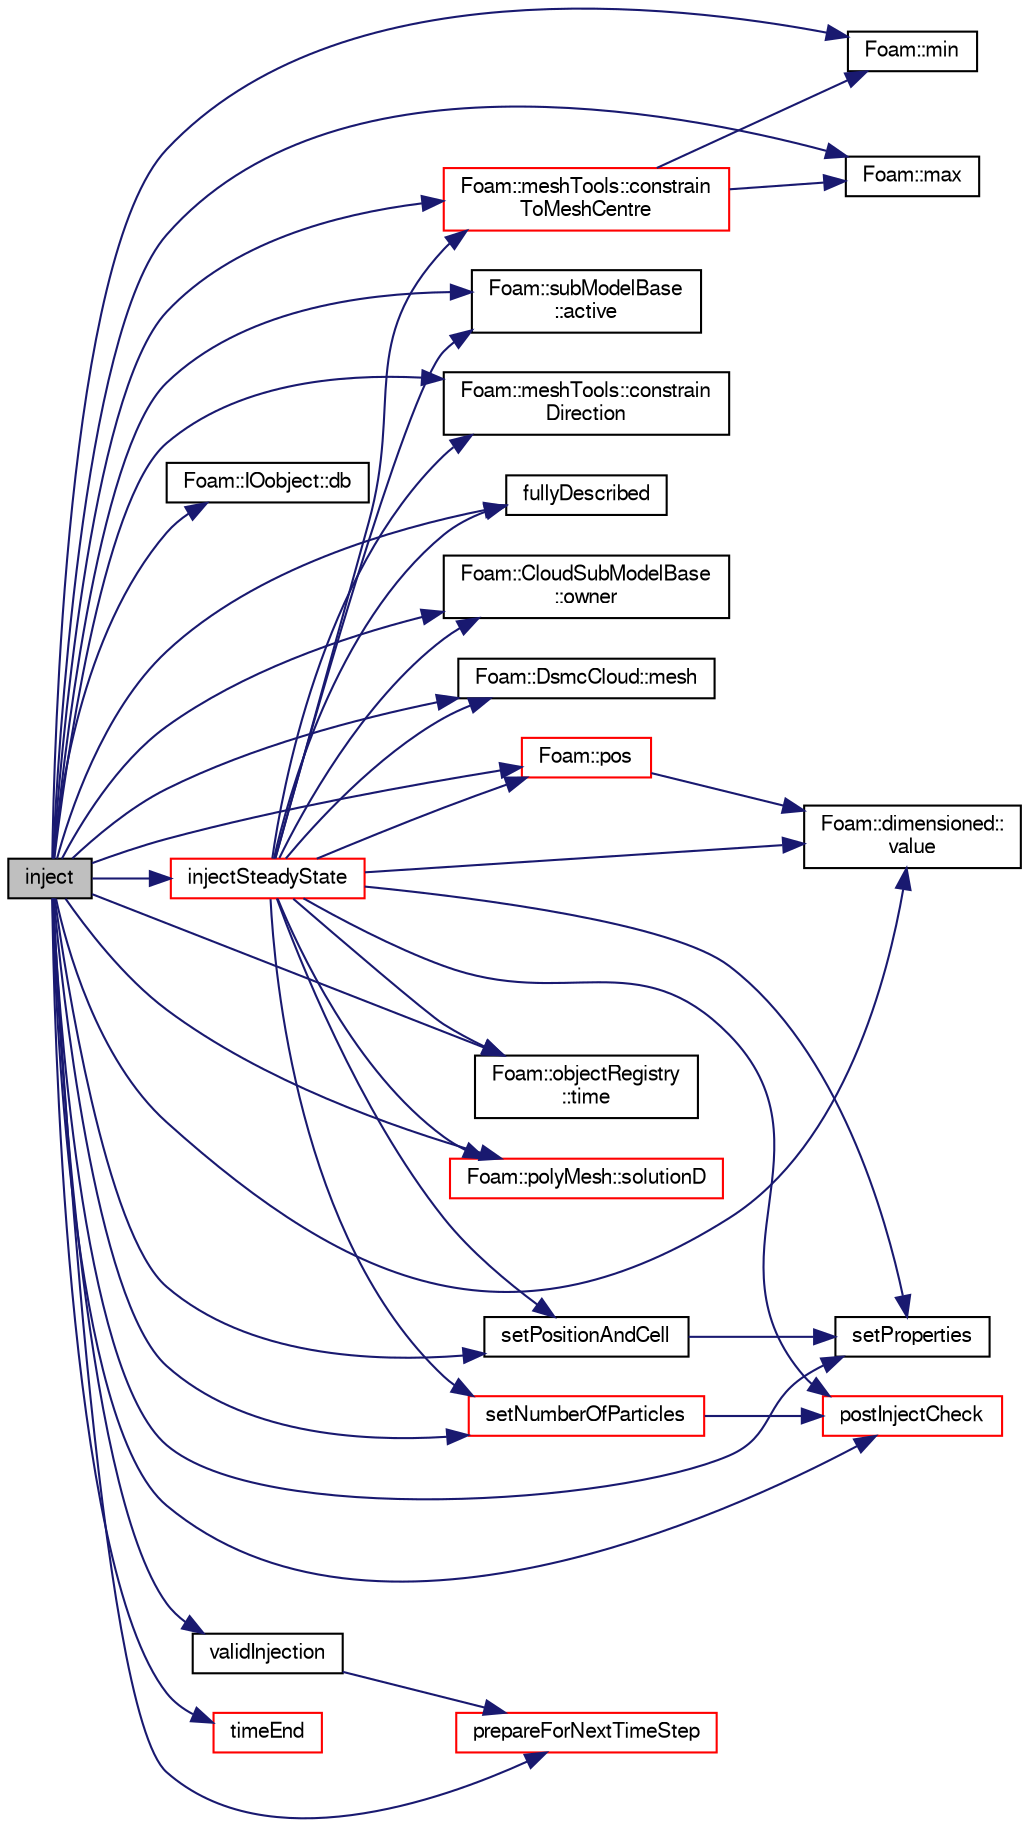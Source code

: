 digraph "inject"
{
  bgcolor="transparent";
  edge [fontname="FreeSans",fontsize="10",labelfontname="FreeSans",labelfontsize="10"];
  node [fontname="FreeSans",fontsize="10",shape=record];
  rankdir="LR";
  Node1473 [label="inject",height=0.2,width=0.4,color="black", fillcolor="grey75", style="filled", fontcolor="black"];
  Node1473 -> Node1474 [color="midnightblue",fontsize="10",style="solid",fontname="FreeSans"];
  Node1474 [label="Foam::subModelBase\l::active",height=0.2,width=0.4,color="black",URL="$a28266.html#ad9735e23cb0888fb98e1c5893aecff7e",tooltip="Return the model &#39;active&#39; status - default active = true. "];
  Node1473 -> Node1475 [color="midnightblue",fontsize="10",style="solid",fontname="FreeSans"];
  Node1475 [label="Foam::meshTools::constrain\lDirection",height=0.2,width=0.4,color="black",URL="$a21153.html#a05919d3e656fa4d04e9c3918d5b01b24",tooltip="Set the constrained components of directions/velocity to zero. "];
  Node1473 -> Node1476 [color="midnightblue",fontsize="10",style="solid",fontname="FreeSans"];
  Node1476 [label="Foam::meshTools::constrain\lToMeshCentre",height=0.2,width=0.4,color="red",URL="$a21153.html#a26700ec74f3fbbdd3e210599cbaf2073",tooltip="Set the constrained components of position to mesh centre. "];
  Node1476 -> Node1479 [color="midnightblue",fontsize="10",style="solid",fontname="FreeSans"];
  Node1479 [label="Foam::min",height=0.2,width=0.4,color="black",URL="$a21124.html#a253e112ad2d56d96230ff39ea7f442dc"];
  Node1476 -> Node1604 [color="midnightblue",fontsize="10",style="solid",fontname="FreeSans"];
  Node1604 [label="Foam::max",height=0.2,width=0.4,color="black",URL="$a21124.html#ac993e906cf2774ae77e666bc24e81733"];
  Node1473 -> Node1484 [color="midnightblue",fontsize="10",style="solid",fontname="FreeSans"];
  Node1484 [label="Foam::IOobject::db",height=0.2,width=0.4,color="black",URL="$a26142.html#a65cc75d9f80b1df5c3184fb2274a97f1",tooltip="Return the local objectRegistry. "];
  Node1473 -> Node1631 [color="midnightblue",fontsize="10",style="solid",fontname="FreeSans"];
  Node1631 [label="fullyDescribed",height=0.2,width=0.4,color="black",URL="$a24074.html#af4fb99083ed1d810af7074f440cb0aa2",tooltip="Flag to identify whether model fully describes the parcel. "];
  Node1473 -> Node1632 [color="midnightblue",fontsize="10",style="solid",fontname="FreeSans"];
  Node1632 [label="injectSteadyState",height=0.2,width=0.4,color="red",URL="$a24074.html#a9c90fd504e4159250942be6d20db9095",tooltip="Main injection loop - steady-state. "];
  Node1632 -> Node1474 [color="midnightblue",fontsize="10",style="solid",fontname="FreeSans"];
  Node1632 -> Node1633 [color="midnightblue",fontsize="10",style="solid",fontname="FreeSans"];
  Node1633 [label="Foam::CloudSubModelBase\l::owner",height=0.2,width=0.4,color="black",URL="$a24006.html#abb03c5d71075ad48d4502d4db33ab05a",tooltip="Return const access to the owner cloud. "];
  Node1632 -> Node1634 [color="midnightblue",fontsize="10",style="solid",fontname="FreeSans"];
  Node1634 [label="Foam::DsmcCloud::mesh",height=0.2,width=0.4,color="black",URL="$a23686.html#acb31d92d519d673eae6328d85d16fa52",tooltip="Return refernce to the mesh. "];
  Node1632 -> Node1636 [color="midnightblue",fontsize="10",style="solid",fontname="FreeSans"];
  Node1636 [label="Foam::objectRegistry\l::time",height=0.2,width=0.4,color="black",URL="$a26326.html#a0d94096809fe3376b29a2a29ca11bb18",tooltip="Return time. "];
  Node1632 -> Node1581 [color="midnightblue",fontsize="10",style="solid",fontname="FreeSans"];
  Node1581 [label="Foam::dimensioned::\lvalue",height=0.2,width=0.4,color="black",URL="$a26366.html#a7948200a26c85fc3a83ffa510a91d668",tooltip="Return const reference to value. "];
  Node1632 -> Node1639 [color="midnightblue",fontsize="10",style="solid",fontname="FreeSans"];
  Node1639 [label="Foam::pos",height=0.2,width=0.4,color="red",URL="$a21124.html#a09a190b59f3d01b258bca0fa964a6212"];
  Node1639 -> Node1581 [color="midnightblue",fontsize="10",style="solid",fontname="FreeSans"];
  Node1632 -> Node1640 [color="midnightblue",fontsize="10",style="solid",fontname="FreeSans"];
  Node1640 [label="setPositionAndCell",height=0.2,width=0.4,color="black",URL="$a24074.html#aad46d52ac65ec9617ddd76b06e2bc670",tooltip="Set the injection position and owner cell, tetFace and tetPt. "];
  Node1640 -> Node1641 [color="midnightblue",fontsize="10",style="solid",fontname="FreeSans"];
  Node1641 [label="setProperties",height=0.2,width=0.4,color="black",URL="$a24074.html#a7f496938535f42dcec7cafb2239899e0",tooltip="Set the parcel properties. "];
  Node1632 -> Node1476 [color="midnightblue",fontsize="10",style="solid",fontname="FreeSans"];
  Node1632 -> Node1641 [color="midnightblue",fontsize="10",style="solid",fontname="FreeSans"];
  Node1632 -> Node1631 [color="midnightblue",fontsize="10",style="solid",fontname="FreeSans"];
  Node1632 -> Node1475 [color="midnightblue",fontsize="10",style="solid",fontname="FreeSans"];
  Node1632 -> Node1493 [color="midnightblue",fontsize="10",style="solid",fontname="FreeSans"];
  Node1493 [label="Foam::polyMesh::solutionD",height=0.2,width=0.4,color="red",URL="$a27410.html#af5da6fe74943b72776ccb80f07b4b84b",tooltip="Return the vector of solved-for directions in mesh. "];
  Node1632 -> Node1642 [color="midnightblue",fontsize="10",style="solid",fontname="FreeSans"];
  Node1642 [label="setNumberOfParticles",height=0.2,width=0.4,color="red",URL="$a24074.html#a50d527210ab32e5c250fd6d77804d2f4",tooltip="Set number of particles to inject given parcel properties. "];
  Node1642 -> Node1647 [color="midnightblue",fontsize="10",style="solid",fontname="FreeSans"];
  Node1647 [label="postInjectCheck",height=0.2,width=0.4,color="red",URL="$a24074.html#af4560e3886dd843472e7f8f0e8f8e33d",tooltip="Post injection checks. "];
  Node1632 -> Node1647 [color="midnightblue",fontsize="10",style="solid",fontname="FreeSans"];
  Node1473 -> Node1604 [color="midnightblue",fontsize="10",style="solid",fontname="FreeSans"];
  Node1473 -> Node1634 [color="midnightblue",fontsize="10",style="solid",fontname="FreeSans"];
  Node1473 -> Node1479 [color="midnightblue",fontsize="10",style="solid",fontname="FreeSans"];
  Node1473 -> Node1633 [color="midnightblue",fontsize="10",style="solid",fontname="FreeSans"];
  Node1473 -> Node1639 [color="midnightblue",fontsize="10",style="solid",fontname="FreeSans"];
  Node1473 -> Node1647 [color="midnightblue",fontsize="10",style="solid",fontname="FreeSans"];
  Node1473 -> Node1653 [color="midnightblue",fontsize="10",style="solid",fontname="FreeSans"];
  Node1653 [label="prepareForNextTimeStep",height=0.2,width=0.4,color="red",URL="$a24074.html#a0726459c9d46022422d21dffbeab6fe4",tooltip="Determine properties for next time step/injection interval. "];
  Node1473 -> Node1642 [color="midnightblue",fontsize="10",style="solid",fontname="FreeSans"];
  Node1473 -> Node1640 [color="midnightblue",fontsize="10",style="solid",fontname="FreeSans"];
  Node1473 -> Node1641 [color="midnightblue",fontsize="10",style="solid",fontname="FreeSans"];
  Node1473 -> Node1493 [color="midnightblue",fontsize="10",style="solid",fontname="FreeSans"];
  Node1473 -> Node1636 [color="midnightblue",fontsize="10",style="solid",fontname="FreeSans"];
  Node1473 -> Node1655 [color="midnightblue",fontsize="10",style="solid",fontname="FreeSans"];
  Node1655 [label="timeEnd",height=0.2,width=0.4,color="red",URL="$a24074.html#afd5e776d9ab536787996546ab74c728d",tooltip="Return the end-of-injection time. "];
  Node1473 -> Node1656 [color="midnightblue",fontsize="10",style="solid",fontname="FreeSans"];
  Node1656 [label="validInjection",height=0.2,width=0.4,color="black",URL="$a24074.html#a6b2f13f20088f7dc14953978d3ee7554",tooltip="Additional flag to identify whether or not injection of parcelI is. "];
  Node1656 -> Node1653 [color="midnightblue",fontsize="10",style="solid",fontname="FreeSans"];
  Node1473 -> Node1581 [color="midnightblue",fontsize="10",style="solid",fontname="FreeSans"];
}
